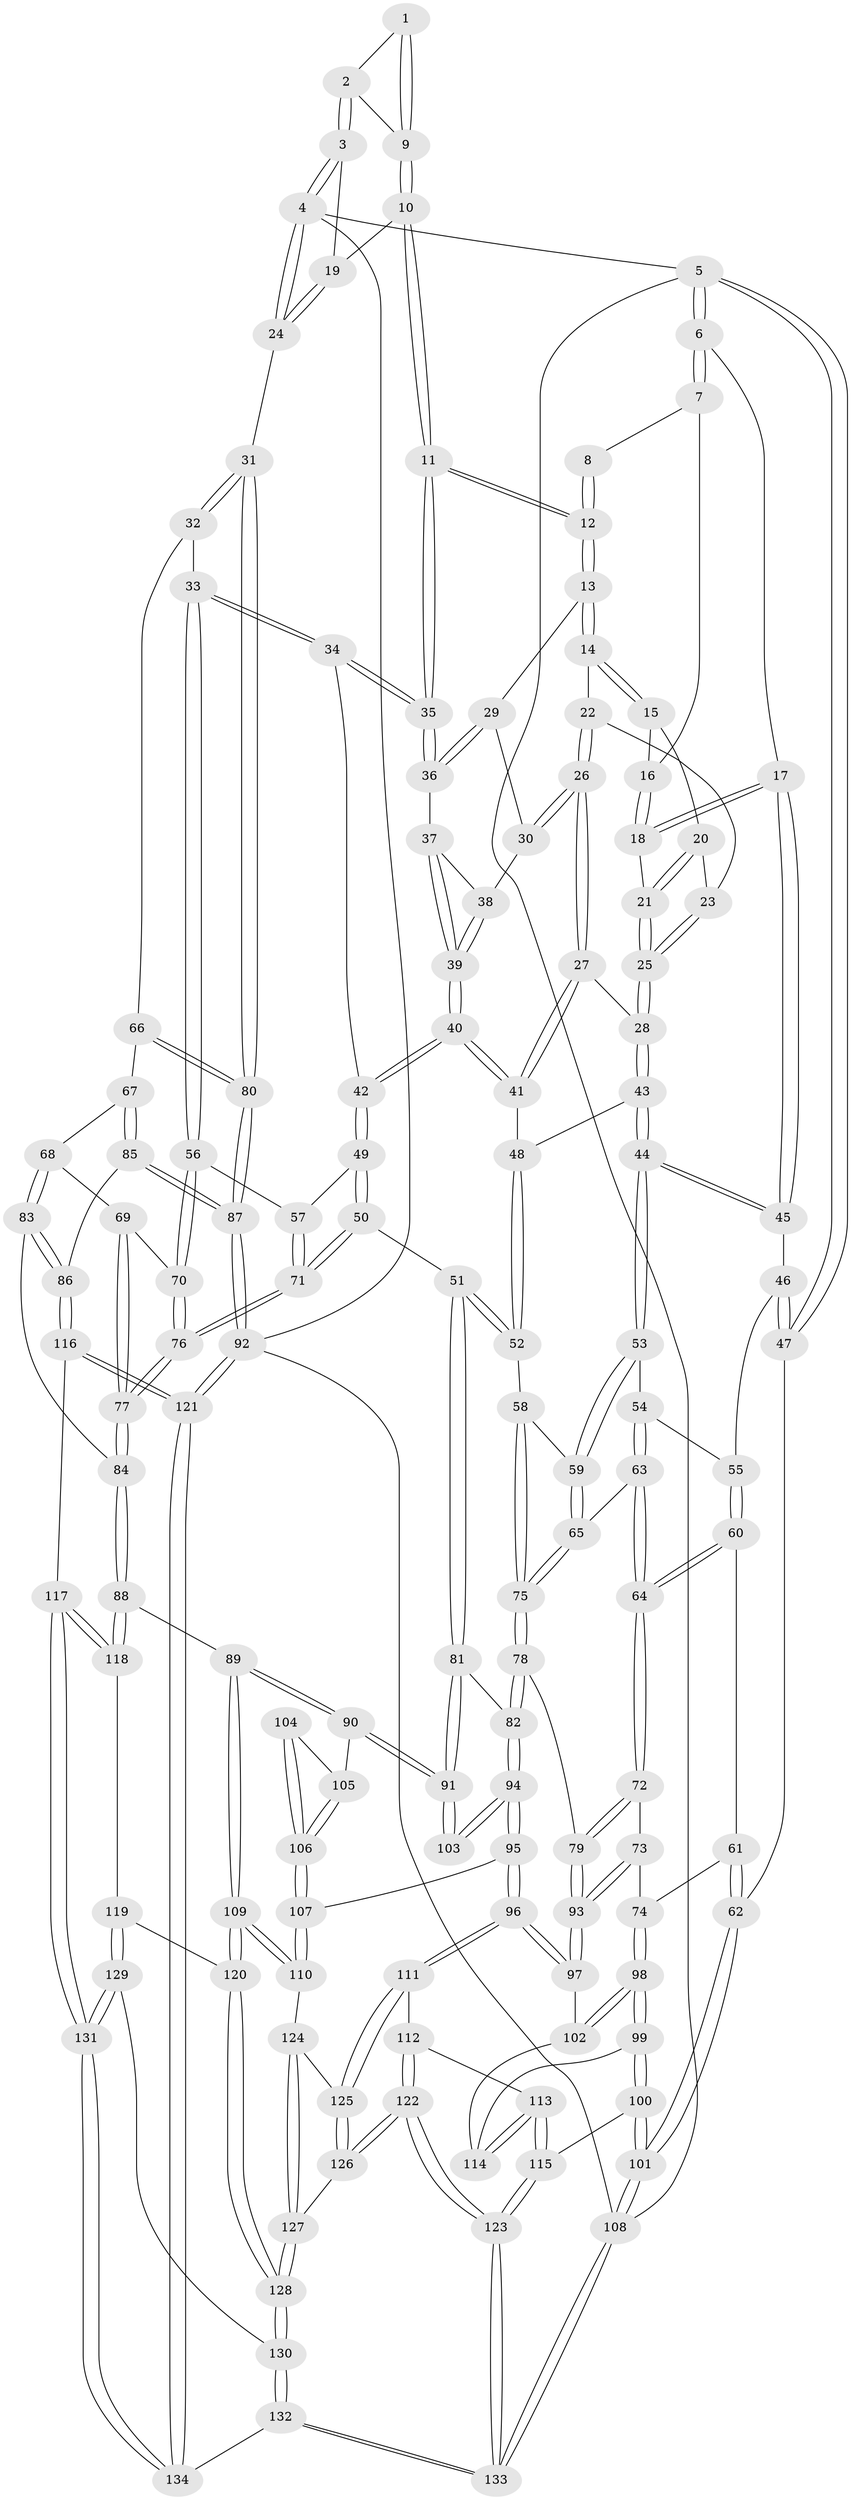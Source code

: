 // Generated by graph-tools (version 1.1) at 2025/00/03/09/25 05:00:46]
// undirected, 134 vertices, 332 edges
graph export_dot {
graph [start="1"]
  node [color=gray90,style=filled];
  1 [pos="+0.7769202666347674+0"];
  2 [pos="+1+0"];
  3 [pos="+1+0"];
  4 [pos="+1+0"];
  5 [pos="+0+0"];
  6 [pos="+0.1426682100478585+0"];
  7 [pos="+0.574233684995262+0"];
  8 [pos="+0.6816922683904582+0"];
  9 [pos="+0.8146456385522275+0.05564415909341613"];
  10 [pos="+0.807719028612778+0.12468118291935011"];
  11 [pos="+0.7794614974406824+0.13777140401565258"];
  12 [pos="+0.7760455324127197+0.13652561386251674"];
  13 [pos="+0.7113632963273266+0.13893651381332547"];
  14 [pos="+0.6950930129971856+0.13274818396865629"];
  15 [pos="+0.5793126663427139+0"];
  16 [pos="+0.5731770144969052+0"];
  17 [pos="+0.280742232700734+0.1409157786593428"];
  18 [pos="+0.3624336156329226+0.16540897103203384"];
  19 [pos="+0.8435893307078628+0.11732631186393627"];
  20 [pos="+0.5453046829469166+0.05415745564680484"];
  21 [pos="+0.4109758727166108+0.18508053356440757"];
  22 [pos="+0.5972694093035119+0.16993989102064716"];
  23 [pos="+0.5919926298882608+0.1695277696091797"];
  24 [pos="+1+0.23107008298870635"];
  25 [pos="+0.4565578858500192+0.23355384465225734"];
  26 [pos="+0.6219346348934138+0.2436527233278861"];
  27 [pos="+0.5715909635294196+0.2969297667089641"];
  28 [pos="+0.45930920165364536+0.24033991701160234"];
  29 [pos="+0.6775098292028409+0.21318263689989084"];
  30 [pos="+0.6246972010935151+0.2432827381707635"];
  31 [pos="+1+0.3121142601095077"];
  32 [pos="+0.9382163277322211+0.37956893829083393"];
  33 [pos="+0.9075560012855588+0.3801825837421831"];
  34 [pos="+0.8305461662531599+0.3443959669148018"];
  35 [pos="+0.8098516655288781+0.296281900763818"];
  36 [pos="+0.6866851147485851+0.2622751834005665"];
  37 [pos="+0.6855900572310963+0.26331008059316163"];
  38 [pos="+0.6450578651277619+0.25816049903510396"];
  39 [pos="+0.6632832823138037+0.30109403859229406"];
  40 [pos="+0.6481017047775341+0.3483478691174926"];
  41 [pos="+0.5972961577925179+0.3341306473484623"];
  42 [pos="+0.703919107856712+0.3903999096826128"];
  43 [pos="+0.4262140340384017+0.3984388502201028"];
  44 [pos="+0.415998157618232+0.4242137990966859"];
  45 [pos="+0.20479438094009061+0.25573930965338265"];
  46 [pos="+0.14914337575905542+0.30473237771648437"];
  47 [pos="+0+0.26458688576585104"];
  48 [pos="+0.5792035102121655+0.36128419348810453"];
  49 [pos="+0.66525802946974+0.48671077037874805"];
  50 [pos="+0.6524257841108017+0.5001498382389488"];
  51 [pos="+0.5561932762803864+0.522891493515063"];
  52 [pos="+0.5409376797891384+0.5101722993447592"];
  53 [pos="+0.4158858711871426+0.4295186681115068"];
  54 [pos="+0.3154648721899177+0.44903291759124603"];
  55 [pos="+0.16921132252324814+0.3853328509731078"];
  56 [pos="+0.8231200031994679+0.5176444317510923"];
  57 [pos="+0.7787467749766952+0.5139631914866499"];
  58 [pos="+0.4576734701667262+0.4773089227118798"];
  59 [pos="+0.41668566629597287+0.4308863833425952"];
  60 [pos="+0.15621200625726753+0.46634452306962154"];
  61 [pos="+0.11415323259327721+0.5057159024479111"];
  62 [pos="+0+0.5616653144566113"];
  63 [pos="+0.2659320878167529+0.5511332986742903"];
  64 [pos="+0.24850876340773878+0.5611640852049593"];
  65 [pos="+0.3248804991576986+0.5524027223311847"];
  66 [pos="+0.928185491788042+0.5809672300888232"];
  67 [pos="+0.9236019599807149+0.5868837071008148"];
  68 [pos="+0.8621630918348048+0.5882304868244088"];
  69 [pos="+0.8310773990859821+0.5585297600020757"];
  70 [pos="+0.8231054552475363+0.5289709723907193"];
  71 [pos="+0.7106946111255665+0.5931637259143892"];
  72 [pos="+0.24793710344096564+0.5651819437756914"];
  73 [pos="+0.21577047011485737+0.6225706995419525"];
  74 [pos="+0.13698897642037325+0.6560412960969509"];
  75 [pos="+0.3886884969737937+0.6020814789325128"];
  76 [pos="+0.7147219068161876+0.6015632259927144"];
  77 [pos="+0.7301552769647299+0.7040941249356332"];
  78 [pos="+0.38874912076865387+0.6178233707982731"];
  79 [pos="+0.34059834970298425+0.6450422767253676"];
  80 [pos="+1+0.5954388029528273"];
  81 [pos="+0.5548176002246974+0.5488704138425186"];
  82 [pos="+0.46040188126299114+0.675348478438878"];
  83 [pos="+0.8516583551683305+0.7455623592895512"];
  84 [pos="+0.727016916222729+0.7371930636789189"];
  85 [pos="+0.9500653414160828+0.7312602070083464"];
  86 [pos="+0.8890021906796343+0.758057614192715"];
  87 [pos="+1+0.6998454914459135"];
  88 [pos="+0.7261025078655012+0.7377426902827504"];
  89 [pos="+0.7247307040137035+0.7376097898569394"];
  90 [pos="+0.6467430343284531+0.7048016743406885"];
  91 [pos="+0.6287709346043081+0.6920492192926669"];
  92 [pos="+1+1"];
  93 [pos="+0.29994673920069265+0.717756948065829"];
  94 [pos="+0.4642938672692692+0.6973583074321208"];
  95 [pos="+0.43437397876150957+0.7393263543504053"];
  96 [pos="+0.3613820839894238+0.7987654929894639"];
  97 [pos="+0.3005240612472369+0.7316850727899981"];
  98 [pos="+0.08909614685180858+0.7160706038467216"];
  99 [pos="+0.0803579392007803+0.7218799406596098"];
  100 [pos="+0+0.7913523625037435"];
  101 [pos="+0+0.8046639530255252"];
  102 [pos="+0.2644124131983106+0.7409429156345558"];
  103 [pos="+0.48933719492141814+0.7058443278667964"];
  104 [pos="+0.5047048735699194+0.7278817012794542"];
  105 [pos="+0.5587144279280992+0.7642643768702376"];
  106 [pos="+0.5371848215610338+0.8251550904342368"];
  107 [pos="+0.5366388481597112+0.8377972193394484"];
  108 [pos="+0+1"];
  109 [pos="+0.5424991087579529+0.8560928477657995"];
  110 [pos="+0.5412252893159197+0.8555330649224866"];
  111 [pos="+0.36117765764175097+0.8187217785672478"];
  112 [pos="+0.24866305064289285+0.8476539189345926"];
  113 [pos="+0.22208860170316466+0.8472745303192225"];
  114 [pos="+0.2135218229916715+0.8096021577683794"];
  115 [pos="+0.17850163507454372+0.8884095206066884"];
  116 [pos="+0.8921150436218346+0.7844877998999047"];
  117 [pos="+0.7979472677924352+1"];
  118 [pos="+0.7228551106766213+0.7898652257035343"];
  119 [pos="+0.6354579835654915+0.9246802570235437"];
  120 [pos="+0.569250798399492+0.89736149802419"];
  121 [pos="+1+1"];
  122 [pos="+0.28318121406339575+0.9901312389378504"];
  123 [pos="+0.24581416520581115+1"];
  124 [pos="+0.5278851430656244+0.8592011661710826"];
  125 [pos="+0.36288577739974076+0.8230639323522777"];
  126 [pos="+0.36339457423440963+0.904977826086867"];
  127 [pos="+0.44210866920118075+0.9533680316876716"];
  128 [pos="+0.4957041803213054+1"];
  129 [pos="+0.6415701370782407+0.936796453737785"];
  130 [pos="+0.4998495962083571+1"];
  131 [pos="+0.799778643513639+1"];
  132 [pos="+0.49930186961680845+1"];
  133 [pos="+0.17800931978471735+1"];
  134 [pos="+0.8722661233668181+1"];
  1 -- 2;
  1 -- 9;
  1 -- 9;
  2 -- 3;
  2 -- 3;
  2 -- 9;
  3 -- 4;
  3 -- 4;
  3 -- 19;
  4 -- 5;
  4 -- 24;
  4 -- 24;
  4 -- 92;
  5 -- 6;
  5 -- 6;
  5 -- 47;
  5 -- 47;
  5 -- 108;
  6 -- 7;
  6 -- 7;
  6 -- 17;
  7 -- 8;
  7 -- 16;
  8 -- 12;
  8 -- 12;
  9 -- 10;
  9 -- 10;
  10 -- 11;
  10 -- 11;
  10 -- 19;
  11 -- 12;
  11 -- 12;
  11 -- 35;
  11 -- 35;
  12 -- 13;
  12 -- 13;
  13 -- 14;
  13 -- 14;
  13 -- 29;
  14 -- 15;
  14 -- 15;
  14 -- 22;
  15 -- 16;
  15 -- 20;
  16 -- 18;
  16 -- 18;
  17 -- 18;
  17 -- 18;
  17 -- 45;
  17 -- 45;
  18 -- 21;
  19 -- 24;
  19 -- 24;
  20 -- 21;
  20 -- 21;
  20 -- 23;
  21 -- 25;
  21 -- 25;
  22 -- 23;
  22 -- 26;
  22 -- 26;
  23 -- 25;
  23 -- 25;
  24 -- 31;
  25 -- 28;
  25 -- 28;
  26 -- 27;
  26 -- 27;
  26 -- 30;
  26 -- 30;
  27 -- 28;
  27 -- 41;
  27 -- 41;
  28 -- 43;
  28 -- 43;
  29 -- 30;
  29 -- 36;
  29 -- 36;
  30 -- 38;
  31 -- 32;
  31 -- 32;
  31 -- 80;
  31 -- 80;
  32 -- 33;
  32 -- 66;
  33 -- 34;
  33 -- 34;
  33 -- 56;
  33 -- 56;
  34 -- 35;
  34 -- 35;
  34 -- 42;
  35 -- 36;
  35 -- 36;
  36 -- 37;
  37 -- 38;
  37 -- 39;
  37 -- 39;
  38 -- 39;
  38 -- 39;
  39 -- 40;
  39 -- 40;
  40 -- 41;
  40 -- 41;
  40 -- 42;
  40 -- 42;
  41 -- 48;
  42 -- 49;
  42 -- 49;
  43 -- 44;
  43 -- 44;
  43 -- 48;
  44 -- 45;
  44 -- 45;
  44 -- 53;
  44 -- 53;
  45 -- 46;
  46 -- 47;
  46 -- 47;
  46 -- 55;
  47 -- 62;
  48 -- 52;
  48 -- 52;
  49 -- 50;
  49 -- 50;
  49 -- 57;
  50 -- 51;
  50 -- 71;
  50 -- 71;
  51 -- 52;
  51 -- 52;
  51 -- 81;
  51 -- 81;
  52 -- 58;
  53 -- 54;
  53 -- 59;
  53 -- 59;
  54 -- 55;
  54 -- 63;
  54 -- 63;
  55 -- 60;
  55 -- 60;
  56 -- 57;
  56 -- 70;
  56 -- 70;
  57 -- 71;
  57 -- 71;
  58 -- 59;
  58 -- 75;
  58 -- 75;
  59 -- 65;
  59 -- 65;
  60 -- 61;
  60 -- 64;
  60 -- 64;
  61 -- 62;
  61 -- 62;
  61 -- 74;
  62 -- 101;
  62 -- 101;
  63 -- 64;
  63 -- 64;
  63 -- 65;
  64 -- 72;
  64 -- 72;
  65 -- 75;
  65 -- 75;
  66 -- 67;
  66 -- 80;
  66 -- 80;
  67 -- 68;
  67 -- 85;
  67 -- 85;
  68 -- 69;
  68 -- 83;
  68 -- 83;
  69 -- 70;
  69 -- 77;
  69 -- 77;
  70 -- 76;
  70 -- 76;
  71 -- 76;
  71 -- 76;
  72 -- 73;
  72 -- 79;
  72 -- 79;
  73 -- 74;
  73 -- 93;
  73 -- 93;
  74 -- 98;
  74 -- 98;
  75 -- 78;
  75 -- 78;
  76 -- 77;
  76 -- 77;
  77 -- 84;
  77 -- 84;
  78 -- 79;
  78 -- 82;
  78 -- 82;
  79 -- 93;
  79 -- 93;
  80 -- 87;
  80 -- 87;
  81 -- 82;
  81 -- 91;
  81 -- 91;
  82 -- 94;
  82 -- 94;
  83 -- 84;
  83 -- 86;
  83 -- 86;
  84 -- 88;
  84 -- 88;
  85 -- 86;
  85 -- 87;
  85 -- 87;
  86 -- 116;
  86 -- 116;
  87 -- 92;
  87 -- 92;
  88 -- 89;
  88 -- 118;
  88 -- 118;
  89 -- 90;
  89 -- 90;
  89 -- 109;
  89 -- 109;
  90 -- 91;
  90 -- 91;
  90 -- 105;
  91 -- 103;
  91 -- 103;
  92 -- 121;
  92 -- 121;
  92 -- 108;
  93 -- 97;
  93 -- 97;
  94 -- 95;
  94 -- 95;
  94 -- 103;
  94 -- 103;
  95 -- 96;
  95 -- 96;
  95 -- 107;
  96 -- 97;
  96 -- 97;
  96 -- 111;
  96 -- 111;
  97 -- 102;
  98 -- 99;
  98 -- 99;
  98 -- 102;
  98 -- 102;
  99 -- 100;
  99 -- 100;
  99 -- 114;
  100 -- 101;
  100 -- 101;
  100 -- 115;
  101 -- 108;
  101 -- 108;
  102 -- 114;
  104 -- 105;
  104 -- 106;
  104 -- 106;
  105 -- 106;
  105 -- 106;
  106 -- 107;
  106 -- 107;
  107 -- 110;
  107 -- 110;
  108 -- 133;
  108 -- 133;
  109 -- 110;
  109 -- 110;
  109 -- 120;
  109 -- 120;
  110 -- 124;
  111 -- 112;
  111 -- 125;
  111 -- 125;
  112 -- 113;
  112 -- 122;
  112 -- 122;
  113 -- 114;
  113 -- 114;
  113 -- 115;
  113 -- 115;
  115 -- 123;
  115 -- 123;
  116 -- 117;
  116 -- 121;
  116 -- 121;
  117 -- 118;
  117 -- 118;
  117 -- 131;
  117 -- 131;
  118 -- 119;
  119 -- 120;
  119 -- 129;
  119 -- 129;
  120 -- 128;
  120 -- 128;
  121 -- 134;
  121 -- 134;
  122 -- 123;
  122 -- 123;
  122 -- 126;
  122 -- 126;
  123 -- 133;
  123 -- 133;
  124 -- 125;
  124 -- 127;
  124 -- 127;
  125 -- 126;
  125 -- 126;
  126 -- 127;
  127 -- 128;
  127 -- 128;
  128 -- 130;
  128 -- 130;
  129 -- 130;
  129 -- 131;
  129 -- 131;
  130 -- 132;
  130 -- 132;
  131 -- 134;
  131 -- 134;
  132 -- 133;
  132 -- 133;
  132 -- 134;
}
